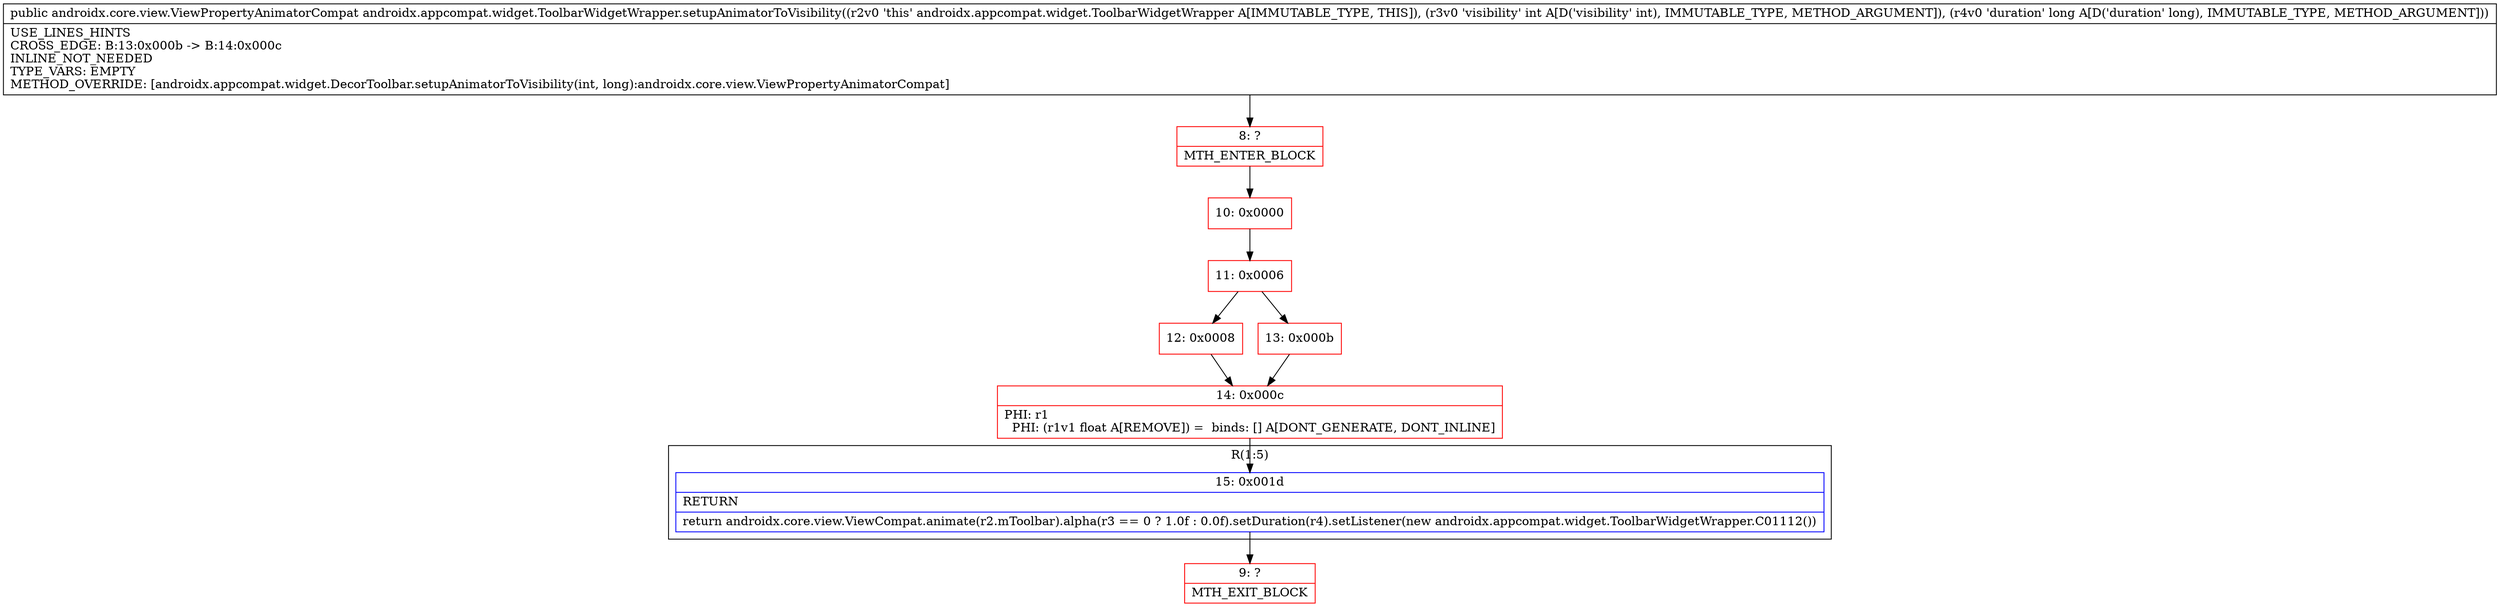 digraph "CFG forandroidx.appcompat.widget.ToolbarWidgetWrapper.setupAnimatorToVisibility(IJ)Landroidx\/core\/view\/ViewPropertyAnimatorCompat;" {
subgraph cluster_Region_349480739 {
label = "R(1:5)";
node [shape=record,color=blue];
Node_15 [shape=record,label="{15\:\ 0x001d|RETURN\l|return androidx.core.view.ViewCompat.animate(r2.mToolbar).alpha(r3 == 0 ? 1.0f : 0.0f).setDuration(r4).setListener(new androidx.appcompat.widget.ToolbarWidgetWrapper.C01112())\l}"];
}
Node_8 [shape=record,color=red,label="{8\:\ ?|MTH_ENTER_BLOCK\l}"];
Node_10 [shape=record,color=red,label="{10\:\ 0x0000}"];
Node_11 [shape=record,color=red,label="{11\:\ 0x0006}"];
Node_12 [shape=record,color=red,label="{12\:\ 0x0008}"];
Node_14 [shape=record,color=red,label="{14\:\ 0x000c|PHI: r1 \l  PHI: (r1v1 float A[REMOVE]) =  binds: [] A[DONT_GENERATE, DONT_INLINE]\l}"];
Node_9 [shape=record,color=red,label="{9\:\ ?|MTH_EXIT_BLOCK\l}"];
Node_13 [shape=record,color=red,label="{13\:\ 0x000b}"];
MethodNode[shape=record,label="{public androidx.core.view.ViewPropertyAnimatorCompat androidx.appcompat.widget.ToolbarWidgetWrapper.setupAnimatorToVisibility((r2v0 'this' androidx.appcompat.widget.ToolbarWidgetWrapper A[IMMUTABLE_TYPE, THIS]), (r3v0 'visibility' int A[D('visibility' int), IMMUTABLE_TYPE, METHOD_ARGUMENT]), (r4v0 'duration' long A[D('duration' long), IMMUTABLE_TYPE, METHOD_ARGUMENT]))  | USE_LINES_HINTS\lCROSS_EDGE: B:13:0x000b \-\> B:14:0x000c\lINLINE_NOT_NEEDED\lTYPE_VARS: EMPTY\lMETHOD_OVERRIDE: [androidx.appcompat.widget.DecorToolbar.setupAnimatorToVisibility(int, long):androidx.core.view.ViewPropertyAnimatorCompat]\l}"];
MethodNode -> Node_8;Node_15 -> Node_9;
Node_8 -> Node_10;
Node_10 -> Node_11;
Node_11 -> Node_12;
Node_11 -> Node_13;
Node_12 -> Node_14;
Node_14 -> Node_15;
Node_13 -> Node_14;
}

